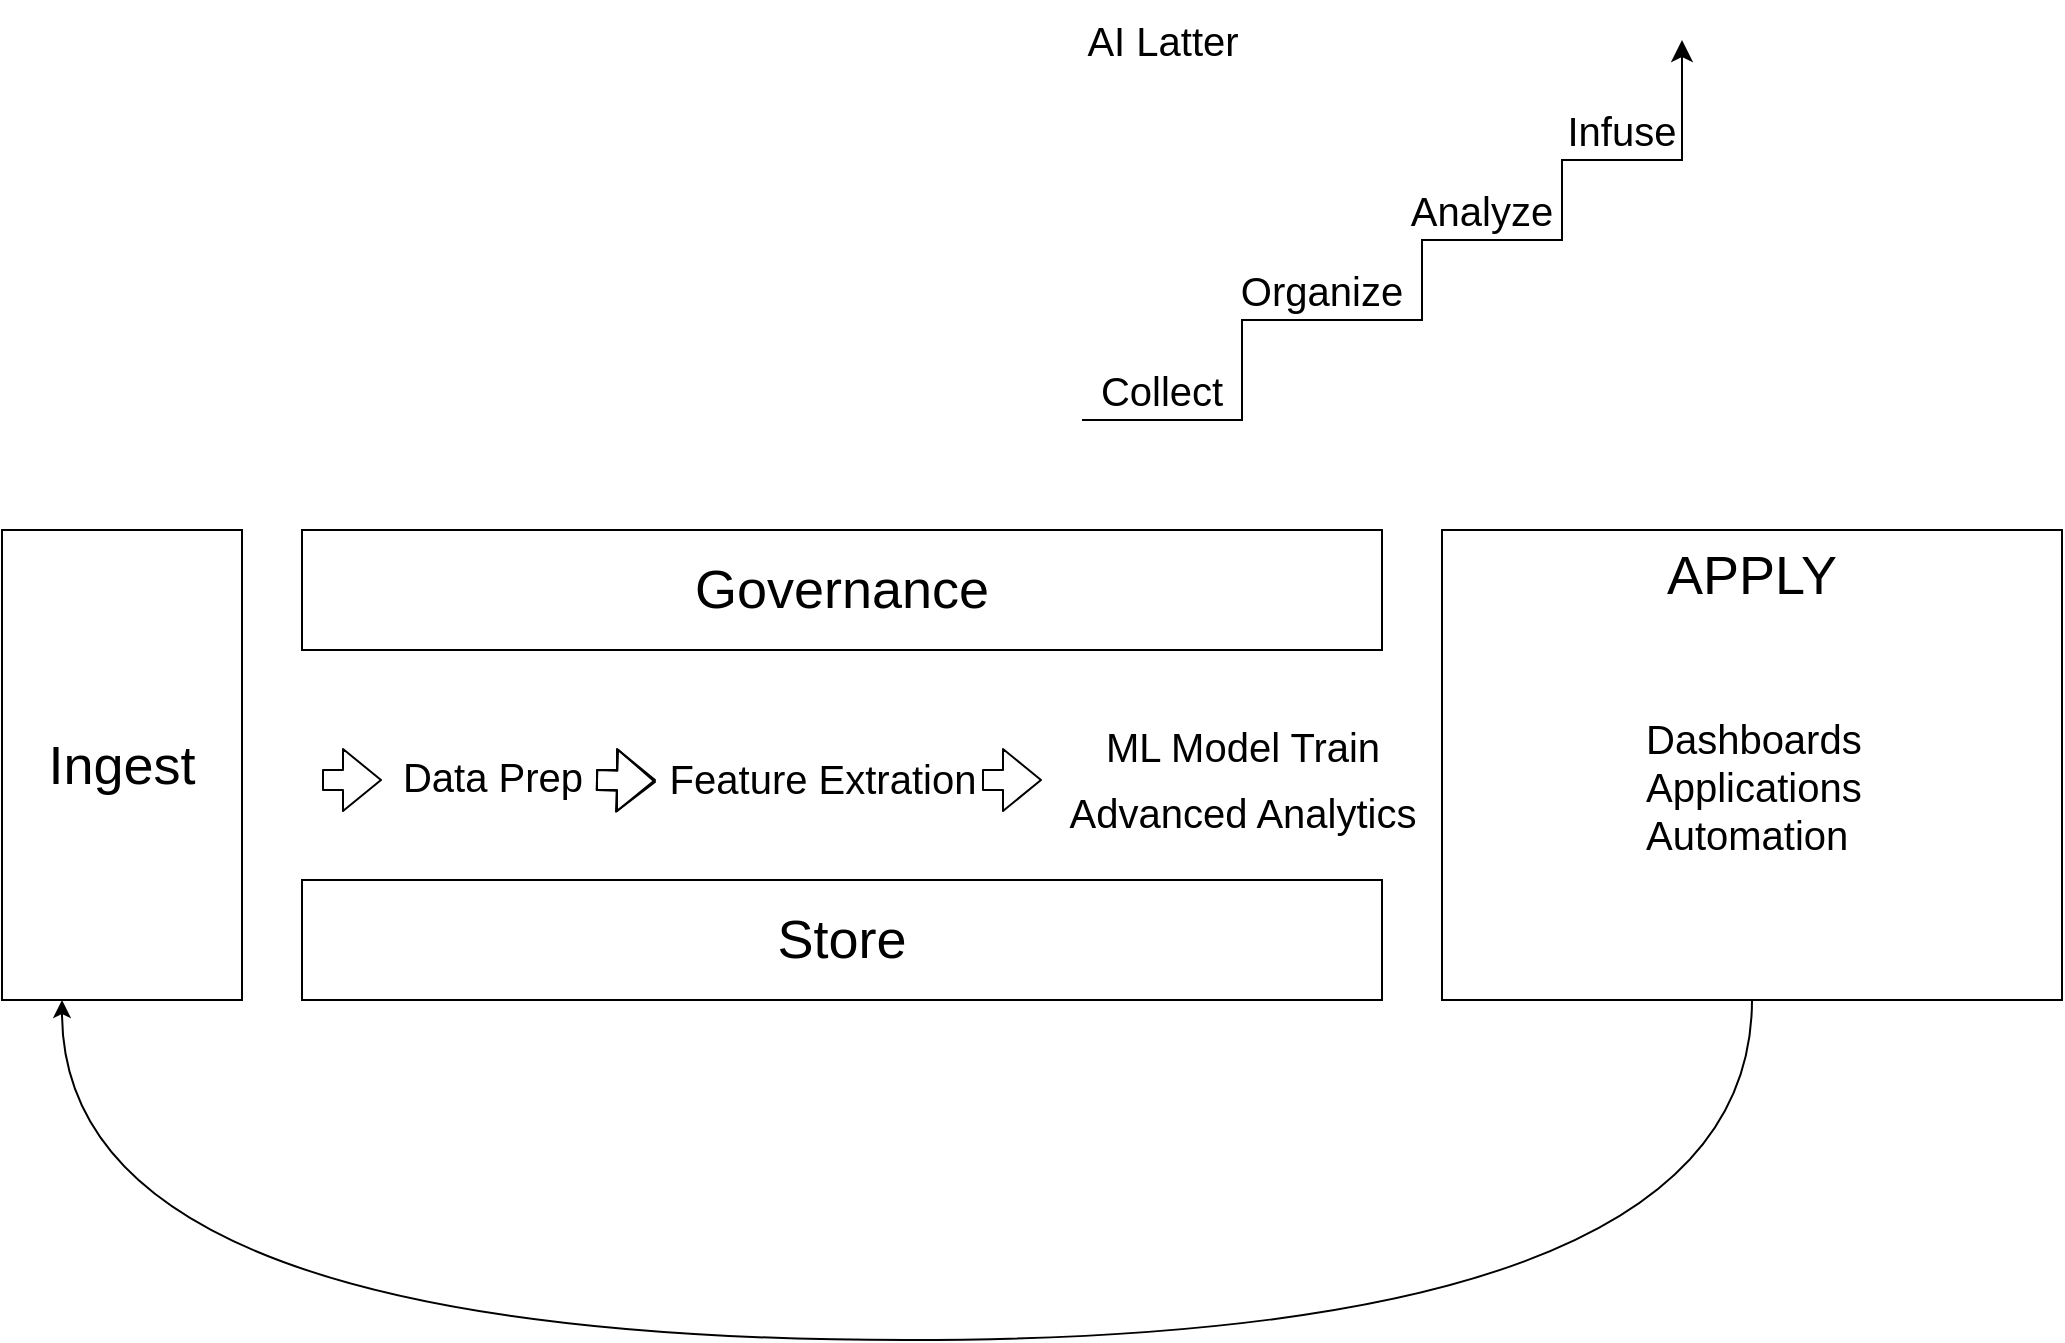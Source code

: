 <mxfile>
    <diagram id="644lE831H37QxMnrg_A5" name="Datalake">
        <mxGraphModel dx="1170" dy="1236" grid="1" gridSize="10" guides="1" tooltips="1" connect="1" arrows="1" fold="1" page="0" pageScale="1" pageWidth="850" pageHeight="1100" math="0" shadow="0">
            <root>
                <mxCell id="0"/>
                <mxCell id="1" parent="0"/>
                <mxCell id="5" value="&lt;font style=&quot;font-size: 27px;&quot;&gt;Governance&lt;/font&gt;" style="rounded=0;whiteSpace=wrap;html=1;fontSize=27;fillColor=none;" parent="1" vertex="1">
                    <mxGeometry x="200" y="195" width="540" height="60" as="geometry"/>
                </mxCell>
                <mxCell id="7" value="Store" style="rounded=0;whiteSpace=wrap;html=1;fontSize=27;fillColor=none;" parent="1" vertex="1">
                    <mxGeometry x="200" y="370" width="540" height="60" as="geometry"/>
                </mxCell>
                <mxCell id="8" value="Ingest" style="rounded=0;whiteSpace=wrap;html=1;fontSize=27;fillColor=none;" parent="1" vertex="1">
                    <mxGeometry x="50" y="195" width="120" height="235" as="geometry"/>
                </mxCell>
                <mxCell id="33" style="edgeStyle=orthogonalEdgeStyle;html=1;fontSize=20;curved=1;entryX=0.25;entryY=1;entryDx=0;entryDy=0;" parent="1" source="9" target="8" edge="1">
                    <mxGeometry relative="1" as="geometry">
                        <mxPoint x="680" y="650" as="targetPoint"/>
                        <Array as="points">
                            <mxPoint x="925" y="600"/>
                            <mxPoint x="80" y="600"/>
                        </Array>
                    </mxGeometry>
                </mxCell>
                <mxCell id="9" value="APPLY" style="rounded=0;whiteSpace=wrap;html=1;fontSize=27;fillColor=none;align=center;verticalAlign=top;" parent="1" vertex="1">
                    <mxGeometry x="770" y="195" width="310" height="235" as="geometry"/>
                </mxCell>
                <mxCell id="12" value="Data Prep" style="text;html=1;align=center;verticalAlign=middle;resizable=0;points=[];autosize=1;strokeColor=none;fillColor=none;fontSize=20;" parent="1" vertex="1">
                    <mxGeometry x="240" y="297.5" width="110" height="40" as="geometry"/>
                </mxCell>
                <mxCell id="19" value="" style="shape=flexArrow;endArrow=classic;html=1;fontSize=27;" parent="1" edge="1">
                    <mxGeometry width="50" height="50" relative="1" as="geometry">
                        <mxPoint x="347" y="320" as="sourcePoint"/>
                        <mxPoint x="377" y="321" as="targetPoint"/>
                    </mxGeometry>
                </mxCell>
                <mxCell id="20" value="&lt;font style=&quot;font-size: 20px;&quot;&gt;Feature Extration&lt;/font&gt;" style="text;html=1;align=center;verticalAlign=middle;resizable=0;points=[];autosize=1;strokeColor=none;fillColor=none;fontSize=27;" parent="1" vertex="1">
                    <mxGeometry x="370" y="292.5" width="180" height="50" as="geometry"/>
                </mxCell>
                <mxCell id="22" value="" style="shape=flexArrow;endArrow=classic;html=1;fontSize=27;" parent="1" edge="1">
                    <mxGeometry width="50" height="50" relative="1" as="geometry">
                        <mxPoint x="347" y="320" as="sourcePoint"/>
                        <mxPoint x="377" y="320" as="targetPoint"/>
                    </mxGeometry>
                </mxCell>
                <mxCell id="23" value="" style="shape=flexArrow;endArrow=classic;html=1;fontSize=27;" parent="1" edge="1">
                    <mxGeometry width="50" height="50" relative="1" as="geometry">
                        <mxPoint x="210" y="320" as="sourcePoint"/>
                        <mxPoint x="240" y="320" as="targetPoint"/>
                    </mxGeometry>
                </mxCell>
                <mxCell id="25" value="" style="shape=flexArrow;endArrow=classic;html=1;fontSize=27;" parent="1" edge="1">
                    <mxGeometry width="50" height="50" relative="1" as="geometry">
                        <mxPoint x="540" y="320" as="sourcePoint"/>
                        <mxPoint x="570" y="320" as="targetPoint"/>
                    </mxGeometry>
                </mxCell>
                <mxCell id="26" value="&lt;font style=&quot;font-size: 20px;&quot;&gt;ML Model Train&lt;br&gt;Advanced Analytics&lt;br&gt;&lt;/font&gt;" style="text;html=1;align=center;verticalAlign=middle;resizable=0;points=[];autosize=1;strokeColor=none;fillColor=none;fontSize=27;" parent="1" vertex="1">
                    <mxGeometry x="570" y="277.5" width="200" height="80" as="geometry"/>
                </mxCell>
                <mxCell id="28" value="Dashboards&lt;br&gt;Applications&lt;br&gt;Automation" style="text;html=1;strokeColor=none;fillColor=none;align=left;verticalAlign=middle;whiteSpace=wrap;rounded=0;fontSize=20;" parent="1" vertex="1">
                    <mxGeometry x="870" y="307.5" width="60" height="30" as="geometry"/>
                </mxCell>
                <mxCell id="40" value="" style="group" parent="1" vertex="1" connectable="0">
                    <mxGeometry x="600" y="-20" width="290" height="160" as="geometry"/>
                </mxCell>
                <mxCell id="34" value="" style="edgeStyle=segmentEdgeStyle;endArrow=classic;html=1;curved=0;rounded=0;endSize=8;startSize=8;fontSize=20;" parent="40" edge="1">
                    <mxGeometry width="50" height="50" relative="1" as="geometry">
                        <mxPoint x="-10" y="160" as="sourcePoint"/>
                        <mxPoint x="290" y="-30" as="targetPoint"/>
                        <Array as="points">
                            <mxPoint x="70" y="160"/>
                            <mxPoint x="70" y="110"/>
                            <mxPoint x="160" y="110"/>
                            <mxPoint x="160" y="70"/>
                            <mxPoint x="230" y="70"/>
                            <mxPoint x="230" y="30"/>
                            <mxPoint x="290" y="30"/>
                        </Array>
                    </mxGeometry>
                </mxCell>
                <mxCell id="35" value="Collect" style="text;html=1;strokeColor=none;fillColor=none;align=center;verticalAlign=middle;whiteSpace=wrap;rounded=0;fontSize=20;" parent="40" vertex="1">
                    <mxGeometry y="130" width="60" height="30" as="geometry"/>
                </mxCell>
                <mxCell id="36" value="Organize" style="text;html=1;strokeColor=none;fillColor=none;align=center;verticalAlign=middle;whiteSpace=wrap;rounded=0;fontSize=20;" parent="40" vertex="1">
                    <mxGeometry x="80" y="80" width="60" height="30" as="geometry"/>
                </mxCell>
                <mxCell id="38" value="Analyze" style="text;html=1;strokeColor=none;fillColor=none;align=center;verticalAlign=middle;whiteSpace=wrap;rounded=0;fontSize=20;" parent="40" vertex="1">
                    <mxGeometry x="160" y="40" width="60" height="30" as="geometry"/>
                </mxCell>
                <mxCell id="39" value="Infuse" style="text;html=1;strokeColor=none;fillColor=none;align=center;verticalAlign=middle;whiteSpace=wrap;rounded=0;fontSize=20;" parent="40" vertex="1">
                    <mxGeometry x="230" width="60" height="30" as="geometry"/>
                </mxCell>
                <mxCell id="42" value="AI Latter" style="text;html=1;align=center;verticalAlign=middle;resizable=0;points=[];autosize=1;strokeColor=none;fillColor=none;fontSize=20;" parent="1" vertex="1">
                    <mxGeometry x="580" y="-70" width="100" height="40" as="geometry"/>
                </mxCell>
            </root>
        </mxGraphModel>
    </diagram>
    <diagram id="qPgwdVoarpG9Dsswysk0" name="Datalake 2">
        <mxGraphModel dx="1970" dy="1236" grid="1" gridSize="10" guides="1" tooltips="1" connect="1" arrows="1" fold="1" page="0" pageScale="1" pageWidth="850" pageHeight="1100" math="0" shadow="0">
            <root>
                <mxCell id="0"/>
                <mxCell id="1" parent="0"/>
                <mxCell id="Njrekzfvi7IKHaqC7ebu-1" value="" style="rounded=0;whiteSpace=wrap;html=1;fontSize=20;fillColor=none;" parent="1" vertex="1">
                    <mxGeometry x="-50" y="160" width="540" height="130" as="geometry"/>
                </mxCell>
                <mxCell id="Njrekzfvi7IKHaqC7ebu-3" value="" style="strokeWidth=2;html=1;shape=mxgraph.flowchart.database;whiteSpace=wrap;fontSize=20;fillColor=none;" parent="1" vertex="1">
                    <mxGeometry x="-310" y="-20" width="60" height="60" as="geometry"/>
                </mxCell>
                <mxCell id="Njrekzfvi7IKHaqC7ebu-4" value="" style="strokeWidth=2;html=1;shape=mxgraph.flowchart.database;whiteSpace=wrap;fontSize=20;fillColor=default;" parent="1" vertex="1">
                    <mxGeometry x="-290" y="-10" width="60" height="60" as="geometry"/>
                </mxCell>
                <mxCell id="Njrekzfvi7IKHaqC7ebu-6" style="edgeStyle=orthogonalEdgeStyle;curved=1;html=1;entryX=0;entryY=0.5;entryDx=0;entryDy=0;fontSize=20;" parent="1" source="Njrekzfvi7IKHaqC7ebu-5" target="Njrekzfvi7IKHaqC7ebu-1" edge="1">
                    <mxGeometry relative="1" as="geometry"/>
                </mxCell>
                <mxCell id="Njrekzfvi7IKHaqC7ebu-5" value="&lt;font style=&quot;font-size: 12px;&quot;&gt;DBs&lt;/font&gt;" style="strokeWidth=2;html=1;shape=mxgraph.flowchart.database;whiteSpace=wrap;fontSize=20;fillColor=default;" parent="1" vertex="1">
                    <mxGeometry x="-270" width="60" height="60" as="geometry"/>
                </mxCell>
                <mxCell id="Njrekzfvi7IKHaqC7ebu-8" value="" style="rounded=0;whiteSpace=wrap;html=1;fontSize=20;fillColor=default;strokeWidth=2;" parent="1" vertex="1">
                    <mxGeometry x="-400" y="110" width="90" height="40" as="geometry"/>
                </mxCell>
                <mxCell id="Njrekzfvi7IKHaqC7ebu-9" value="" style="rounded=0;whiteSpace=wrap;html=1;fontSize=20;fillColor=default;strokeWidth=2;" parent="1" vertex="1">
                    <mxGeometry x="-390" y="120" width="90" height="40" as="geometry"/>
                </mxCell>
                <mxCell id="Njrekzfvi7IKHaqC7ebu-10" value="" style="rounded=0;whiteSpace=wrap;html=1;fontSize=20;fillColor=default;strokeWidth=2;" parent="1" vertex="1">
                    <mxGeometry x="-380" y="130" width="90" height="40" as="geometry"/>
                </mxCell>
                <mxCell id="Njrekzfvi7IKHaqC7ebu-12" style="edgeStyle=orthogonalEdgeStyle;curved=1;html=1;entryX=0;entryY=0.5;entryDx=0;entryDy=0;fontSize=20;" parent="1" source="Njrekzfvi7IKHaqC7ebu-11" target="Njrekzfvi7IKHaqC7ebu-1" edge="1">
                    <mxGeometry relative="1" as="geometry"/>
                </mxCell>
                <mxCell id="Njrekzfvi7IKHaqC7ebu-11" value="&lt;font style=&quot;font-size: 12px;&quot;&gt;Devices&lt;/font&gt;" style="rounded=0;whiteSpace=wrap;html=1;fontSize=12;fillColor=default;strokeWidth=2;" parent="1" vertex="1">
                    <mxGeometry x="-370" y="140" width="90" height="40" as="geometry"/>
                </mxCell>
                <mxCell id="Njrekzfvi7IKHaqC7ebu-17" value="" style="rounded=0;whiteSpace=wrap;html=1;fontSize=20;fillColor=default;strokeWidth=2;" parent="1" vertex="1">
                    <mxGeometry x="-390" y="230" width="90" height="40" as="geometry"/>
                </mxCell>
                <mxCell id="Njrekzfvi7IKHaqC7ebu-18" value="" style="rounded=0;whiteSpace=wrap;html=1;fontSize=20;fillColor=default;strokeWidth=2;" parent="1" vertex="1">
                    <mxGeometry x="-380" y="240" width="90" height="40" as="geometry"/>
                </mxCell>
                <mxCell id="Njrekzfvi7IKHaqC7ebu-19" value="" style="rounded=0;whiteSpace=wrap;html=1;fontSize=20;fillColor=default;strokeWidth=2;" parent="1" vertex="1">
                    <mxGeometry x="-370" y="250" width="90" height="40" as="geometry"/>
                </mxCell>
                <mxCell id="Njrekzfvi7IKHaqC7ebu-21" style="edgeStyle=orthogonalEdgeStyle;curved=1;html=1;fontSize=12;" parent="1" source="Njrekzfvi7IKHaqC7ebu-20" target="Njrekzfvi7IKHaqC7ebu-1" edge="1">
                    <mxGeometry relative="1" as="geometry"/>
                </mxCell>
                <mxCell id="Njrekzfvi7IKHaqC7ebu-20" value="&lt;font style=&quot;font-size: 12px;&quot;&gt;Apps&lt;/font&gt;" style="rounded=0;whiteSpace=wrap;html=1;fontSize=12;fillColor=default;strokeWidth=2;" parent="1" vertex="1">
                    <mxGeometry x="-360" y="260" width="90" height="40" as="geometry"/>
                </mxCell>
                <mxCell id="Njrekzfvi7IKHaqC7ebu-25" style="edgeStyle=orthogonalEdgeStyle;curved=1;html=1;entryX=0;entryY=0.5;entryDx=0;entryDy=0;fontSize=12;" parent="1" source="Njrekzfvi7IKHaqC7ebu-24" target="Njrekzfvi7IKHaqC7ebu-1" edge="1">
                    <mxGeometry relative="1" as="geometry"/>
                </mxCell>
                <mxCell id="Njrekzfvi7IKHaqC7ebu-24" value="&lt;font style=&quot;font-size: 12px;&quot;&gt;Hadoop&lt;/font&gt;" style="strokeWidth=2;html=1;shape=mxgraph.flowchart.database;whiteSpace=wrap;fontSize=20;fillColor=default;" parent="1" vertex="1">
                    <mxGeometry x="-340" y="360" width="90" height="80" as="geometry"/>
                </mxCell>
                <mxCell id="zeaJBSy3ertb9yFsWyIl-1" value="" style="strokeWidth=2;html=1;shape=mxgraph.flowchart.database;whiteSpace=wrap;fontSize=20;fillColor=none;" vertex="1" parent="1">
                    <mxGeometry x="-310" y="-20" width="60" height="60" as="geometry"/>
                </mxCell>
                <mxCell id="zeaJBSy3ertb9yFsWyIl-2" value="" style="strokeWidth=2;html=1;shape=mxgraph.flowchart.database;whiteSpace=wrap;fontSize=20;fillColor=default;" vertex="1" parent="1">
                    <mxGeometry x="-290" y="-10" width="60" height="60" as="geometry"/>
                </mxCell>
                <mxCell id="zeaJBSy3ertb9yFsWyIl-3" value="DBs" style="strokeWidth=2;html=1;shape=mxgraph.flowchart.database;whiteSpace=wrap;fontSize=12;fillColor=default;" vertex="1" parent="1">
                    <mxGeometry x="-270" width="60" height="60" as="geometry"/>
                </mxCell>
                <mxCell id="zeaJBSy3ertb9yFsWyIl-4" value="" style="rounded=0;whiteSpace=wrap;html=1;fontSize=20;fillColor=none;" vertex="1" parent="1">
                    <mxGeometry x="-50" y="-35" width="540" height="130" as="geometry"/>
                </mxCell>
                <mxCell id="zeaJBSy3ertb9yFsWyIl-5" value="Object&lt;br&gt;Storage" style="strokeWidth=2;html=1;shape=mxgraph.flowchart.database;whiteSpace=wrap;fontSize=12;fillColor=none;verticalAlign=bottom;" vertex="1" parent="1">
                    <mxGeometry x="10" y="195" width="60" height="60" as="geometry"/>
                </mxCell>
                <mxCell id="zeaJBSy3ertb9yFsWyIl-6" value="Index" style="strokeWidth=2;html=1;shape=mxgraph.flowchart.database;whiteSpace=wrap;fontSize=12;fillColor=none;verticalAlign=middle;" vertex="1" parent="1">
                    <mxGeometry x="190" y="195" width="60" height="60" as="geometry"/>
                </mxCell>
                <mxCell id="zeaJBSy3ertb9yFsWyIl-7" value="Catalog" style="strokeWidth=2;html=1;shape=mxgraph.flowchart.database;whiteSpace=wrap;fontSize=12;fillColor=none;verticalAlign=middle;" vertex="1" parent="1">
                    <mxGeometry x="380" y="195" width="60" height="60" as="geometry"/>
                </mxCell>
                <mxCell id="zeaJBSy3ertb9yFsWyIl-8" value="Extract" style="text;html=1;align=center;verticalAlign=middle;resizable=0;points=[];autosize=1;strokeColor=none;fillColor=none;fontSize=12;" vertex="1" parent="1">
                    <mxGeometry x="-15" y="120" width="60" height="30" as="geometry"/>
                </mxCell>
                <mxCell id="zeaJBSy3ertb9yFsWyIl-9" value="Transform" style="text;html=1;align=center;verticalAlign=middle;resizable=0;points=[];autosize=1;strokeColor=none;fillColor=none;fontSize=12;" vertex="1" parent="1">
                    <mxGeometry x="75" y="120" width="80" height="30" as="geometry"/>
                </mxCell>
                <mxCell id="zeaJBSy3ertb9yFsWyIl-10" value="Transform" style="text;html=1;align=center;verticalAlign=middle;resizable=0;points=[];autosize=1;strokeColor=none;fillColor=none;fontSize=12;" vertex="1" parent="1">
                    <mxGeometry x="175" y="120" width="80" height="30" as="geometry"/>
                </mxCell>
                <mxCell id="zeaJBSy3ertb9yFsWyIl-11" value="Index" style="text;html=1;align=center;verticalAlign=middle;resizable=0;points=[];autosize=1;strokeColor=none;fillColor=none;fontSize=12;" vertex="1" parent="1">
                    <mxGeometry x="285" y="120" width="50" height="30" as="geometry"/>
                </mxCell>
                <mxCell id="zeaJBSy3ertb9yFsWyIl-13" value="&lt;span style=&quot;color: rgb(0, 0, 0); font-family: Helvetica; font-size: 12px; font-style: normal; font-variant-ligatures: normal; font-variant-caps: normal; font-weight: 400; letter-spacing: normal; orphans: 2; text-align: center; text-indent: 0px; text-transform: none; widows: 2; word-spacing: 0px; -webkit-text-stroke-width: 0px; background-color: rgb(255, 255, 255); text-decoration-thickness: initial; text-decoration-style: initial; text-decoration-color: initial; float: none; display: inline !important;&quot;&gt;Catalog&lt;/span&gt;" style="text;whiteSpace=wrap;html=1;fontSize=12;" vertex="1" parent="1">
                    <mxGeometry x="365" y="120" width="70" height="40" as="geometry"/>
                </mxCell>
                <mxCell id="zeaJBSy3ertb9yFsWyIl-14" value="Function as Service" style="text;html=1;align=center;verticalAlign=middle;resizable=0;points=[];autosize=1;strokeColor=none;fillColor=none;fontSize=20;" vertex="1" parent="1">
                    <mxGeometry x="-40" y="10" width="200" height="40" as="geometry"/>
                </mxCell>
                <mxCell id="zeaJBSy3ertb9yFsWyIl-15" value="SQL as Service" style="text;html=1;align=center;verticalAlign=middle;resizable=0;points=[];autosize=1;strokeColor=none;fillColor=none;fontSize=20;" vertex="1" parent="1">
                    <mxGeometry x="310" y="10" width="160" height="40" as="geometry"/>
                </mxCell>
                <mxCell id="zeaJBSy3ertb9yFsWyIl-26" style="edgeStyle=none;html=1;entryX=0.5;entryY=0;entryDx=0;entryDy=0;entryPerimeter=0;fontSize=12;" edge="1" parent="1" source="zeaJBSy3ertb9yFsWyIl-16" target="zeaJBSy3ertb9yFsWyIl-21">
                    <mxGeometry relative="1" as="geometry"/>
                </mxCell>
                <mxCell id="zeaJBSy3ertb9yFsWyIl-16" value="Reports" style="rounded=1;whiteSpace=wrap;html=1;strokeWidth=1;fontSize=12;" vertex="1" parent="1">
                    <mxGeometry x="490" y="-170" width="120" height="60" as="geometry"/>
                </mxCell>
                <mxCell id="zeaJBSy3ertb9yFsWyIl-24" style="edgeStyle=none;html=1;entryX=0.5;entryY=0;entryDx=0;entryDy=0;entryPerimeter=0;fontSize=12;" edge="1" parent="1" source="zeaJBSy3ertb9yFsWyIl-17" target="zeaJBSy3ertb9yFsWyIl-21">
                    <mxGeometry relative="1" as="geometry"/>
                </mxCell>
                <mxCell id="zeaJBSy3ertb9yFsWyIl-17" value="Dashboards" style="rounded=1;whiteSpace=wrap;html=1;strokeWidth=1;fontSize=12;" vertex="1" parent="1">
                    <mxGeometry x="640" y="-170" width="120" height="60" as="geometry"/>
                </mxCell>
                <mxCell id="zeaJBSy3ertb9yFsWyIl-22" value="ETL" style="edgeStyle=none;html=1;entryX=1;entryY=0.5;entryDx=0;entryDy=0;fontSize=12;" edge="1" parent="1" source="zeaJBSy3ertb9yFsWyIl-21" target="Njrekzfvi7IKHaqC7ebu-1">
                    <mxGeometry x="0.048" y="25" relative="1" as="geometry">
                        <mxPoint as="offset"/>
                    </mxGeometry>
                </mxCell>
                <mxCell id="zeaJBSy3ertb9yFsWyIl-21" value="DWH" style="shape=cylinder3;whiteSpace=wrap;html=1;boundedLbl=1;backgroundOutline=1;size=15;strokeWidth=1;fontSize=12;" vertex="1" parent="1">
                    <mxGeometry x="575" y="165" width="100" height="120" as="geometry"/>
                </mxCell>
                <mxCell id="zeaJBSy3ertb9yFsWyIl-28" style="edgeStyle=none;html=1;entryX=0.898;entryY=1.023;entryDx=0;entryDy=0;entryPerimeter=0;fontSize=12;" edge="1" parent="1" source="zeaJBSy3ertb9yFsWyIl-27" target="Njrekzfvi7IKHaqC7ebu-1">
                    <mxGeometry relative="1" as="geometry"/>
                </mxCell>
                <mxCell id="zeaJBSy3ertb9yFsWyIl-27" value="Data Science&lt;br&gt;tools" style="rounded=1;whiteSpace=wrap;html=1;strokeWidth=1;fontSize=12;" vertex="1" parent="1">
                    <mxGeometry x="510" y="410" width="120" height="60" as="geometry"/>
                </mxCell>
                <mxCell id="zeaJBSy3ertb9yFsWyIl-29" value="Process" style="text;html=1;align=center;verticalAlign=middle;resizable=0;points=[];autosize=1;strokeColor=none;fillColor=none;fontSize=20;" vertex="1" parent="1">
                    <mxGeometry x="150" y="-35" width="100" height="40" as="geometry"/>
                </mxCell>
                <mxCell id="zeaJBSy3ertb9yFsWyIl-30" value="Governance" style="text;html=1;align=center;verticalAlign=middle;resizable=0;points=[];autosize=1;strokeColor=none;fillColor=none;fontSize=20;" vertex="1" parent="1">
                    <mxGeometry x="140" y="370" width="130" height="40" as="geometry"/>
                </mxCell>
                <mxCell id="SvrHDqVmu41miAGvXXl_-1" value="Track Lineage" style="text;html=1;align=center;verticalAlign=middle;resizable=0;points=[];autosize=1;strokeColor=none;fillColor=none;fontSize=20;" vertex="1" parent="1">
                    <mxGeometry x="-20" y="310" width="150" height="40" as="geometry"/>
                </mxCell>
                <mxCell id="SvrHDqVmu41miAGvXXl_-2" value="Enforce Policies" style="text;html=1;align=center;verticalAlign=middle;resizable=0;points=[];autosize=1;strokeColor=none;fillColor=none;fontSize=20;" vertex="1" parent="1">
                    <mxGeometry x="250" y="310" width="170" height="40" as="geometry"/>
                </mxCell>
            </root>
        </mxGraphModel>
    </diagram>
    <diagram id="eRBqNDmRBt_eo0FwDvjJ" name="Batch">
        <mxGraphModel dx="1170" dy="836" grid="1" gridSize="10" guides="1" tooltips="1" connect="1" arrows="1" fold="1" page="1" pageScale="1" pageWidth="850" pageHeight="1100" math="0" shadow="0">
            <root>
                <mxCell id="0"/>
                <mxCell id="1" parent="0"/>
                <mxCell id="u1QlFsICTcY6KtCTY5p8-5" style="edgeStyle=none;html=1;entryX=0;entryY=0.5;entryDx=0;entryDy=0;entryPerimeter=0;fontSize=12;" edge="1" parent="1" source="u1QlFsICTcY6KtCTY5p8-1" target="u1QlFsICTcY6KtCTY5p8-4">
                    <mxGeometry relative="1" as="geometry"/>
                </mxCell>
                <mxCell id="u1QlFsICTcY6KtCTY5p8-1" value="API" style="sketch=0;outlineConnect=0;fontColor=#232F3E;gradientColor=none;fillColor=#232F3D;strokeColor=none;dashed=0;verticalLabelPosition=bottom;verticalAlign=top;align=center;html=1;fontSize=12;fontStyle=0;aspect=fixed;pointerEvents=1;shape=mxgraph.aws4.gear;strokeWidth=1;" vertex="1" parent="1">
                    <mxGeometry x="70" y="70" width="78" height="78" as="geometry"/>
                </mxCell>
                <mxCell id="u1QlFsICTcY6KtCTY5p8-6" style="edgeStyle=none;html=1;fontSize=12;" edge="1" parent="1" source="u1QlFsICTcY6KtCTY5p8-2" target="u1QlFsICTcY6KtCTY5p8-4">
                    <mxGeometry relative="1" as="geometry"/>
                </mxCell>
                <mxCell id="u1QlFsICTcY6KtCTY5p8-2" value="DB" style="shape=cylinder3;whiteSpace=wrap;html=1;boundedLbl=1;backgroundOutline=1;size=15;strokeWidth=1;fontSize=12;" vertex="1" parent="1">
                    <mxGeometry x="88" y="210" width="60" height="80" as="geometry"/>
                </mxCell>
                <mxCell id="u1QlFsICTcY6KtCTY5p8-7" style="edgeStyle=none;html=1;entryX=0;entryY=0.5;entryDx=0;entryDy=0;entryPerimeter=0;fontSize=12;" edge="1" parent="1" source="u1QlFsICTcY6KtCTY5p8-3" target="u1QlFsICTcY6KtCTY5p8-4">
                    <mxGeometry relative="1" as="geometry"/>
                </mxCell>
                <mxCell id="u1QlFsICTcY6KtCTY5p8-3" value="Files" style="whiteSpace=wrap;html=1;shape=mxgraph.basic.document;strokeWidth=1;fontSize=12;" vertex="1" parent="1">
                    <mxGeometry x="70" y="330" width="100" height="100" as="geometry"/>
                </mxCell>
                <mxCell id="u1QlFsICTcY6KtCTY5p8-10" style="edgeStyle=none;html=1;fontSize=12;" edge="1" parent="1" source="u1QlFsICTcY6KtCTY5p8-4" target="u1QlFsICTcY6KtCTY5p8-9">
                    <mxGeometry relative="1" as="geometry"/>
                </mxCell>
                <mxCell id="u1QlFsICTcY6KtCTY5p8-4" value="" style="sketch=0;points=[[0,0,0],[0.25,0,0],[0.5,0,0],[0.75,0,0],[1,0,0],[0,1,0],[0.25,1,0],[0.5,1,0],[0.75,1,0],[1,1,0],[0,0.25,0],[0,0.5,0],[0,0.75,0],[1,0.25,0],[1,0.5,0],[1,0.75,0]];outlineConnect=0;fontColor=#232F3E;gradientColor=#945DF2;gradientDirection=north;fillColor=#5A30B5;strokeColor=#ffffff;dashed=0;verticalLabelPosition=bottom;verticalAlign=top;align=center;html=1;fontSize=12;fontStyle=0;aspect=fixed;shape=mxgraph.aws4.resourceIcon;resIcon=mxgraph.aws4.data_pipeline;strokeWidth=1;" vertex="1" parent="1">
                    <mxGeometry x="290" y="180" width="78" height="78" as="geometry"/>
                </mxCell>
                <mxCell id="u1QlFsICTcY6KtCTY5p8-13" style="edgeStyle=none;html=1;entryX=-0.1;entryY=0.47;entryDx=0;entryDy=0;entryPerimeter=0;fontSize=12;" edge="1" parent="1" source="u1QlFsICTcY6KtCTY5p8-9" target="u1QlFsICTcY6KtCTY5p8-12">
                    <mxGeometry relative="1" as="geometry"/>
                </mxCell>
                <mxCell id="u1QlFsICTcY6KtCTY5p8-9" value="" style="sketch=0;outlineConnect=0;fontColor=#232F3E;gradientColor=none;fillColor=#4D27AA;strokeColor=none;dashed=0;verticalLabelPosition=bottom;verticalAlign=top;align=center;html=1;fontSize=12;fontStyle=0;aspect=fixed;pointerEvents=1;shape=mxgraph.aws4.data_lake_resource_icon;strokeWidth=1;" vertex="1" parent="1">
                    <mxGeometry x="440" y="180" width="78" height="78" as="geometry"/>
                </mxCell>
                <mxCell id="u1QlFsICTcY6KtCTY5p8-12" value="" style="html=1;verticalLabelPosition=bottom;align=center;labelBackgroundColor=#ffffff;verticalAlign=top;strokeWidth=2;strokeColor=#0080F0;shadow=0;dashed=0;shape=mxgraph.ios7.icons.data;fontSize=12;" vertex="1" parent="1">
                    <mxGeometry x="610" y="184.45" width="50" height="73.55" as="geometry"/>
                </mxCell>
            </root>
        </mxGraphModel>
    </diagram>
    <diagram name="Lambda" id="3k7iwr_dHrxVZEzBg08q">
        <mxGraphModel dx="1170" dy="836" grid="1" gridSize="10" guides="1" tooltips="1" connect="1" arrows="1" fold="1" page="0" pageScale="1" pageWidth="850" pageHeight="1100" math="0" shadow="0">
            <root>
                <mxCell id="IK2AL_ty2n-udzm7h28u-0"/>
                <mxCell id="IK2AL_ty2n-udzm7h28u-1" parent="IK2AL_ty2n-udzm7h28u-0"/>
                <mxCell id="FBAVO_oNppfQJv2nhuRM-3" style="edgeStyle=none;html=1;fontSize=12;" edge="1" parent="IK2AL_ty2n-udzm7h28u-1" source="IK2AL_ty2n-udzm7h28u-3" target="FBAVO_oNppfQJv2nhuRM-2">
                    <mxGeometry relative="1" as="geometry"/>
                </mxCell>
                <mxCell id="IK2AL_ty2n-udzm7h28u-3" value="API" style="sketch=0;outlineConnect=0;fontColor=#232F3E;gradientColor=none;fillColor=#232F3D;strokeColor=none;dashed=0;verticalLabelPosition=bottom;verticalAlign=top;align=center;html=1;fontSize=12;fontStyle=0;aspect=fixed;pointerEvents=1;shape=mxgraph.aws4.gear;strokeWidth=1;" vertex="1" parent="IK2AL_ty2n-udzm7h28u-1">
                    <mxGeometry x="70" y="140" width="78" height="78" as="geometry"/>
                </mxCell>
                <mxCell id="FBAVO_oNppfQJv2nhuRM-8" style="edgeStyle=none;html=1;fontSize=12;" edge="1" parent="IK2AL_ty2n-udzm7h28u-1" source="IK2AL_ty2n-udzm7h28u-7">
                    <mxGeometry relative="1" as="geometry">
                        <mxPoint x="290" y="310" as="targetPoint"/>
                    </mxGeometry>
                </mxCell>
                <mxCell id="IK2AL_ty2n-udzm7h28u-7" value="Files" style="whiteSpace=wrap;html=1;shape=mxgraph.basic.document;strokeWidth=1;fontSize=12;" vertex="1" parent="IK2AL_ty2n-udzm7h28u-1">
                    <mxGeometry x="70" y="410" width="100" height="100" as="geometry"/>
                </mxCell>
                <mxCell id="IK2AL_ty2n-udzm7h28u-8" style="edgeStyle=none;html=1;fontSize=12;" edge="1" parent="IK2AL_ty2n-udzm7h28u-1" source="IK2AL_ty2n-udzm7h28u-9" target="IK2AL_ty2n-udzm7h28u-11">
                    <mxGeometry relative="1" as="geometry"/>
                </mxCell>
                <mxCell id="IK2AL_ty2n-udzm7h28u-9" value="" style="sketch=0;points=[[0,0,0],[0.25,0,0],[0.5,0,0],[0.75,0,0],[1,0,0],[0,1,0],[0.25,1,0],[0.5,1,0],[0.75,1,0],[1,1,0],[0,0.25,0],[0,0.5,0],[0,0.75,0],[1,0.25,0],[1,0.5,0],[1,0.75,0]];outlineConnect=0;fontColor=#232F3E;gradientColor=#945DF2;gradientDirection=north;fillColor=#5A30B5;strokeColor=#ffffff;dashed=0;verticalLabelPosition=bottom;verticalAlign=top;align=center;html=1;fontSize=12;fontStyle=0;aspect=fixed;shape=mxgraph.aws4.resourceIcon;resIcon=mxgraph.aws4.data_pipeline;strokeWidth=1;" vertex="1" parent="IK2AL_ty2n-udzm7h28u-1">
                    <mxGeometry x="290" y="260" width="78" height="78" as="geometry"/>
                </mxCell>
                <mxCell id="IK2AL_ty2n-udzm7h28u-10" style="edgeStyle=none;html=1;entryX=-0.1;entryY=0.47;entryDx=0;entryDy=0;entryPerimeter=0;fontSize=12;" edge="1" parent="IK2AL_ty2n-udzm7h28u-1" source="IK2AL_ty2n-udzm7h28u-11" target="IK2AL_ty2n-udzm7h28u-12">
                    <mxGeometry relative="1" as="geometry"/>
                </mxCell>
                <mxCell id="IK2AL_ty2n-udzm7h28u-11" value="" style="sketch=0;outlineConnect=0;fontColor=#232F3E;gradientColor=none;fillColor=#4D27AA;strokeColor=none;dashed=0;verticalLabelPosition=bottom;verticalAlign=top;align=center;html=1;fontSize=12;fontStyle=0;aspect=fixed;pointerEvents=1;shape=mxgraph.aws4.data_lake_resource_icon;strokeWidth=1;" vertex="1" parent="IK2AL_ty2n-udzm7h28u-1">
                    <mxGeometry x="440" y="260" width="78" height="78" as="geometry"/>
                </mxCell>
                <mxCell id="IK2AL_ty2n-udzm7h28u-12" value="" style="html=1;verticalLabelPosition=bottom;align=center;labelBackgroundColor=#ffffff;verticalAlign=top;strokeWidth=2;strokeColor=#0080F0;shadow=0;dashed=0;shape=mxgraph.ios7.icons.data;fontSize=12;" vertex="1" parent="IK2AL_ty2n-udzm7h28u-1">
                    <mxGeometry x="610" y="264.45" width="50" height="73.55" as="geometry"/>
                </mxCell>
                <mxCell id="FBAVO_oNppfQJv2nhuRM-7" style="edgeStyle=none;html=1;fontSize=12;" edge="1" parent="IK2AL_ty2n-udzm7h28u-1" source="FBAVO_oNppfQJv2nhuRM-2" target="IK2AL_ty2n-udzm7h28u-11">
                    <mxGeometry relative="1" as="geometry"/>
                </mxCell>
                <mxCell id="FBAVO_oNppfQJv2nhuRM-2" value="" style="sketch=0;points=[[0,0,0],[0.25,0,0],[0.5,0,0],[0.75,0,0],[1,0,0],[0,1,0],[0.25,1,0],[0.5,1,0],[0.75,1,0],[1,1,0],[0,0.25,0],[0,0.5,0],[0,0.75,0],[1,0.25,0],[1,0.5,0],[1,0.75,0]];outlineConnect=0;fontColor=#232F3E;gradientColor=#945DF2;gradientDirection=north;fillColor=#5A30B5;strokeColor=#ffffff;dashed=0;verticalLabelPosition=bottom;verticalAlign=top;align=center;html=1;fontSize=12;fontStyle=0;aspect=fixed;shape=mxgraph.aws4.resourceIcon;resIcon=mxgraph.aws4.kinesis_data_streams;strokeWidth=1;" vertex="1" parent="IK2AL_ty2n-udzm7h28u-1">
                    <mxGeometry x="280" y="140" width="78" height="78" as="geometry"/>
                </mxCell>
                <mxCell id="FBAVO_oNppfQJv2nhuRM-6" style="edgeStyle=none;html=1;fontSize=12;" edge="1" parent="IK2AL_ty2n-udzm7h28u-1" source="FBAVO_oNppfQJv2nhuRM-5" target="IK2AL_ty2n-udzm7h28u-9">
                    <mxGeometry relative="1" as="geometry"/>
                </mxCell>
                <mxCell id="FBAVO_oNppfQJv2nhuRM-5" value="DB" style="shape=cylinder3;whiteSpace=wrap;html=1;boundedLbl=1;backgroundOutline=1;size=15;strokeWidth=1;fontSize=12;" vertex="1" parent="IK2AL_ty2n-udzm7h28u-1">
                    <mxGeometry x="79" y="300" width="60" height="80" as="geometry"/>
                </mxCell>
            </root>
        </mxGraphModel>
    </diagram>
    <diagram id="t0qToSfhJ9Ujg-LUipmK" name="Kappa">
        <mxGraphModel dx="1170" dy="836" grid="1" gridSize="10" guides="1" tooltips="1" connect="1" arrows="1" fold="1" page="0" pageScale="1" pageWidth="850" pageHeight="1100" math="0" shadow="0">
            <root>
                <mxCell id="0"/>
                <mxCell id="1" parent="0"/>
                <mxCell id="8hI16IPhnx6V41X8fl6s-1" style="edgeStyle=none;html=1;fontSize=12;entryX=0;entryY=0.5;entryDx=0;entryDy=0;entryPerimeter=0;" edge="1" parent="1" source="8hI16IPhnx6V41X8fl6s-2" target="8hI16IPhnx6V41X8fl6s-11">
                    <mxGeometry relative="1" as="geometry"/>
                </mxCell>
                <mxCell id="8hI16IPhnx6V41X8fl6s-2" value="API" style="sketch=0;outlineConnect=0;fontColor=#232F3E;gradientColor=none;fillColor=#232F3D;strokeColor=none;dashed=0;verticalLabelPosition=bottom;verticalAlign=top;align=center;html=1;fontSize=12;fontStyle=0;aspect=fixed;pointerEvents=1;shape=mxgraph.aws4.gear;strokeWidth=1;" vertex="1" parent="1">
                    <mxGeometry x="70" y="140" width="78" height="78" as="geometry"/>
                </mxCell>
                <mxCell id="8hI16IPhnx6V41X8fl6s-15" style="edgeStyle=none;html=1;fontSize=12;" edge="1" parent="1" source="8hI16IPhnx6V41X8fl6s-4">
                    <mxGeometry relative="1" as="geometry">
                        <mxPoint x="310" y="300" as="targetPoint"/>
                    </mxGeometry>
                </mxCell>
                <mxCell id="8hI16IPhnx6V41X8fl6s-4" value="Files" style="whiteSpace=wrap;html=1;shape=mxgraph.basic.document;strokeWidth=1;fontSize=12;" vertex="1" parent="1">
                    <mxGeometry x="70" y="410" width="100" height="100" as="geometry"/>
                </mxCell>
                <mxCell id="8hI16IPhnx6V41X8fl6s-7" style="edgeStyle=none;html=1;entryX=-0.1;entryY=0.47;entryDx=0;entryDy=0;entryPerimeter=0;fontSize=12;" edge="1" parent="1" source="8hI16IPhnx6V41X8fl6s-8" target="8hI16IPhnx6V41X8fl6s-9">
                    <mxGeometry relative="1" as="geometry"/>
                </mxCell>
                <mxCell id="8hI16IPhnx6V41X8fl6s-8" value="" style="sketch=0;outlineConnect=0;fontColor=#232F3E;gradientColor=none;fillColor=#4D27AA;strokeColor=none;dashed=0;verticalLabelPosition=bottom;verticalAlign=top;align=center;html=1;fontSize=12;fontStyle=0;aspect=fixed;pointerEvents=1;shape=mxgraph.aws4.data_lake_resource_icon;strokeWidth=1;" vertex="1" parent="1">
                    <mxGeometry x="440" y="260" width="78" height="78" as="geometry"/>
                </mxCell>
                <mxCell id="8hI16IPhnx6V41X8fl6s-9" value="" style="html=1;verticalLabelPosition=bottom;align=center;labelBackgroundColor=#ffffff;verticalAlign=top;strokeWidth=2;strokeColor=#0080F0;shadow=0;dashed=0;shape=mxgraph.ios7.icons.data;fontSize=12;" vertex="1" parent="1">
                    <mxGeometry x="610" y="264.45" width="50" height="73.55" as="geometry"/>
                </mxCell>
                <mxCell id="8hI16IPhnx6V41X8fl6s-10" style="edgeStyle=none;html=1;fontSize=12;" edge="1" parent="1" source="8hI16IPhnx6V41X8fl6s-11" target="8hI16IPhnx6V41X8fl6s-8">
                    <mxGeometry relative="1" as="geometry"/>
                </mxCell>
                <mxCell id="8hI16IPhnx6V41X8fl6s-11" value="" style="sketch=0;points=[[0,0,0],[0.25,0,0],[0.5,0,0],[0.75,0,0],[1,0,0],[0,1,0],[0.25,1,0],[0.5,1,0],[0.75,1,0],[1,1,0],[0,0.25,0],[0,0.5,0],[0,0.75,0],[1,0.25,0],[1,0.5,0],[1,0.75,0]];outlineConnect=0;fontColor=#232F3E;gradientColor=#945DF2;gradientDirection=north;fillColor=#5A30B5;strokeColor=#ffffff;dashed=0;verticalLabelPosition=bottom;verticalAlign=top;align=center;html=1;fontSize=12;fontStyle=0;aspect=fixed;shape=mxgraph.aws4.resourceIcon;resIcon=mxgraph.aws4.kinesis_data_streams;strokeWidth=1;" vertex="1" parent="1">
                    <mxGeometry x="310" y="260" width="78" height="78" as="geometry"/>
                </mxCell>
                <mxCell id="8hI16IPhnx6V41X8fl6s-14" style="edgeStyle=none;html=1;entryX=0;entryY=0.5;entryDx=0;entryDy=0;entryPerimeter=0;fontSize=12;" edge="1" parent="1" source="8hI16IPhnx6V41X8fl6s-13" target="8hI16IPhnx6V41X8fl6s-11">
                    <mxGeometry relative="1" as="geometry"/>
                </mxCell>
                <mxCell id="8hI16IPhnx6V41X8fl6s-13" value="DB" style="shape=cylinder3;whiteSpace=wrap;html=1;boundedLbl=1;backgroundOutline=1;size=15;strokeWidth=1;fontSize=12;" vertex="1" parent="1">
                    <mxGeometry x="79" y="300" width="60" height="80" as="geometry"/>
                </mxCell>
            </root>
        </mxGraphModel>
    </diagram>
</mxfile>